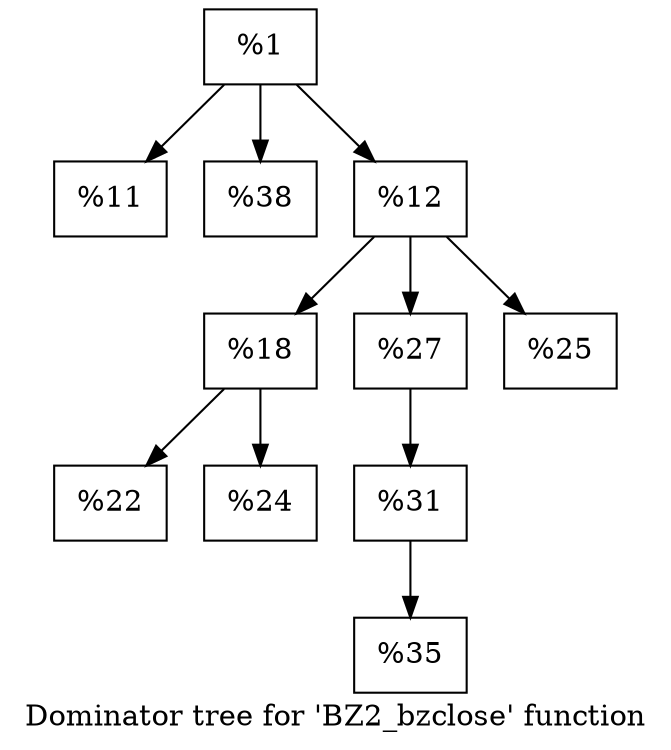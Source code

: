 digraph "Dominator tree for 'BZ2_bzclose' function" {
	label="Dominator tree for 'BZ2_bzclose' function";

	Node0x1e90050 [shape=record,label="{%1}"];
	Node0x1e90050 -> Node0x1e84330;
	Node0x1e90050 -> Node0x1e84250;
	Node0x1e90050 -> Node0x1e8fff0;
	Node0x1e84330 [shape=record,label="{%11}"];
	Node0x1e84250 [shape=record,label="{%38}"];
	Node0x1e8fff0 [shape=record,label="{%12}"];
	Node0x1e8fff0 -> Node0x1e84290;
	Node0x1e8fff0 -> Node0x216ffb0;
	Node0x1e8fff0 -> Node0x2164310;
	Node0x1e84290 [shape=record,label="{%18}"];
	Node0x1e84290 -> Node0x1e8de30;
	Node0x1e84290 -> Node0x21793a0;
	Node0x1e8de30 [shape=record,label="{%22}"];
	Node0x21793a0 [shape=record,label="{%24}"];
	Node0x216ffb0 [shape=record,label="{%27}"];
	Node0x216ffb0 -> Node0x2197490;
	Node0x2197490 [shape=record,label="{%31}"];
	Node0x2197490 -> Node0x2229880;
	Node0x2229880 [shape=record,label="{%35}"];
	Node0x2164310 [shape=record,label="{%25}"];
}
